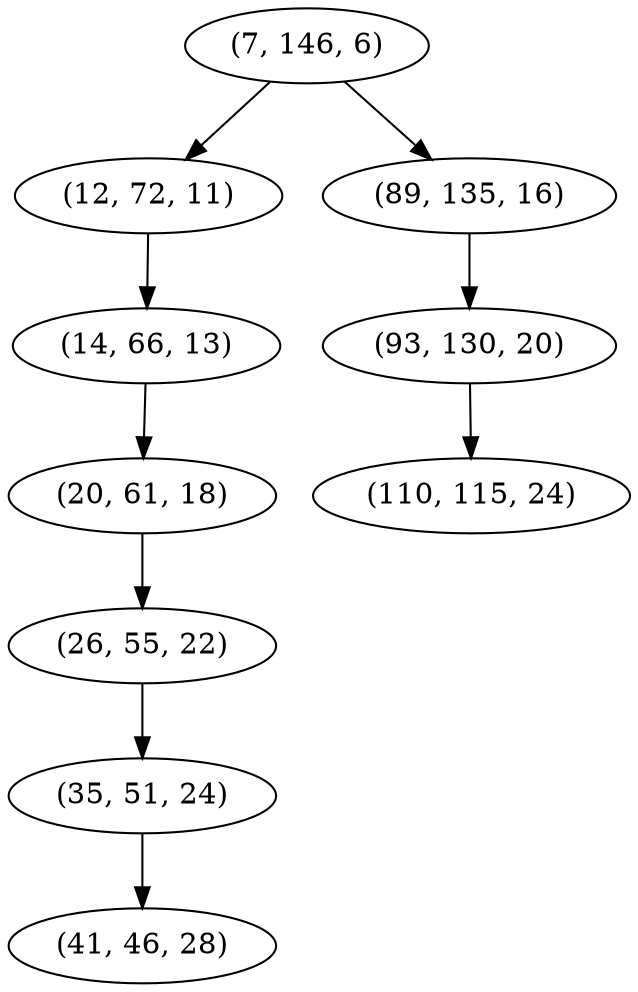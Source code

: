 digraph tree {
    "(7, 146, 6)";
    "(12, 72, 11)";
    "(14, 66, 13)";
    "(20, 61, 18)";
    "(26, 55, 22)";
    "(35, 51, 24)";
    "(41, 46, 28)";
    "(89, 135, 16)";
    "(93, 130, 20)";
    "(110, 115, 24)";
    "(7, 146, 6)" -> "(12, 72, 11)";
    "(7, 146, 6)" -> "(89, 135, 16)";
    "(12, 72, 11)" -> "(14, 66, 13)";
    "(14, 66, 13)" -> "(20, 61, 18)";
    "(20, 61, 18)" -> "(26, 55, 22)";
    "(26, 55, 22)" -> "(35, 51, 24)";
    "(35, 51, 24)" -> "(41, 46, 28)";
    "(89, 135, 16)" -> "(93, 130, 20)";
    "(93, 130, 20)" -> "(110, 115, 24)";
}
